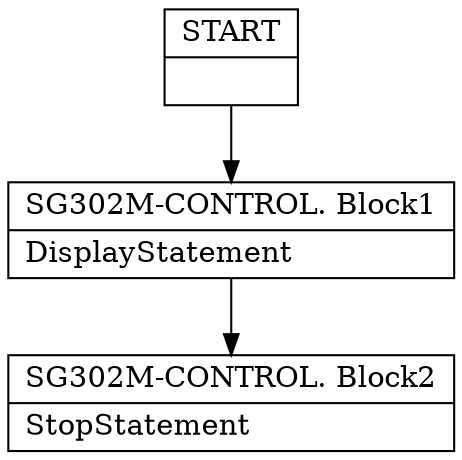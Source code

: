 digraph Cfg {
node [
shape = "record"
]

edge [
arrowtail = "empty"
]
Block0 [
label = "{START|}"
]
Block1 [
label = "{SG302M-CONTROL. Block1|DisplayStatement\l}"
]
Block2 [
label = "{SG302M-CONTROL. Block2|StopStatement\l}"
]
Block0 -> Block1
Block1 -> Block2

}
